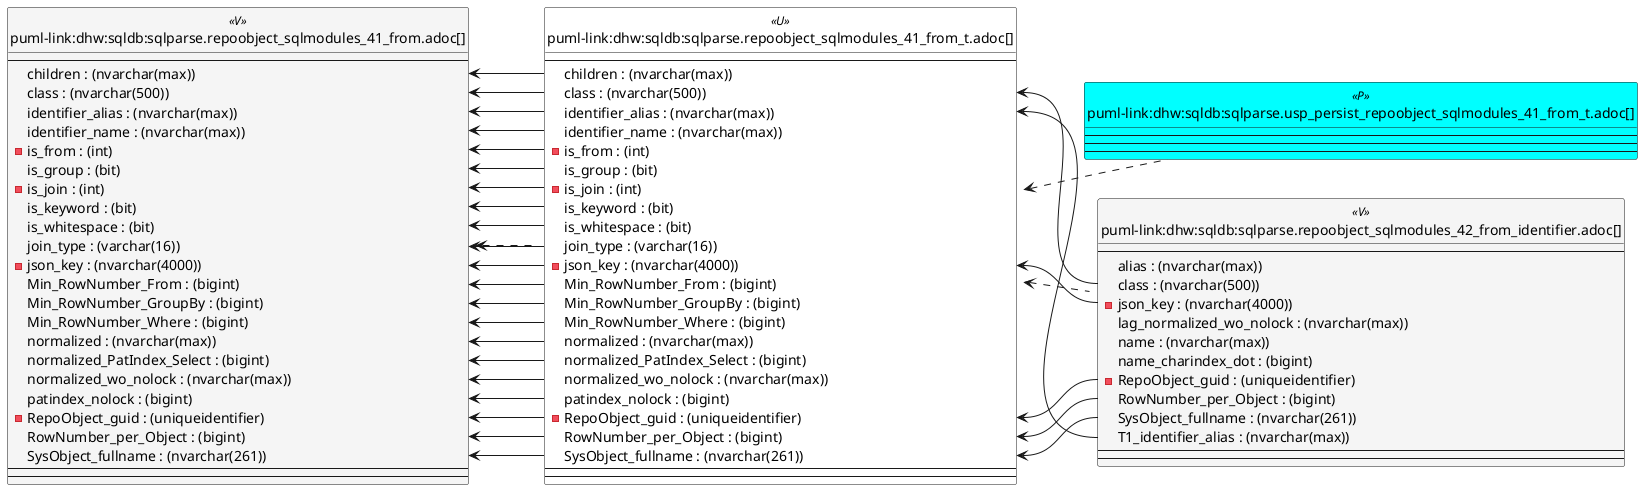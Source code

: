 @startuml
left to right direction
'top to bottom direction
hide circle
'avoide "." issues:
set namespaceSeparator none


skinparam class {
  BackgroundColor White
  BackgroundColor<<FN>> Yellow
  BackgroundColor<<FS>> Yellow
  BackgroundColor<<FT>> LightGray
  BackgroundColor<<IF>> Yellow
  BackgroundColor<<IS>> Yellow
  BackgroundColor<<P>> Aqua
  BackgroundColor<<PC>> Aqua
  BackgroundColor<<SN>> Yellow
  BackgroundColor<<SO>> SlateBlue
  BackgroundColor<<TF>> LightGray
  BackgroundColor<<TR>> Tomato
  BackgroundColor<<U>> White
  BackgroundColor<<V>> WhiteSmoke
  BackgroundColor<<X>> Aqua
  BackgroundColor<<external>> AliceBlue
}


entity "puml-link:dhw:sqldb:sqlparse.repoobject_sqlmodules_41_from.adoc[]" as sqlparse.RepoObject_SqlModules_41_from << V >> {
  --
  children : (nvarchar(max))
  class : (nvarchar(500))
  identifier_alias : (nvarchar(max))
  identifier_name : (nvarchar(max))
  - is_from : (int)
  is_group : (bit)
  - is_join : (int)
  is_keyword : (bit)
  is_whitespace : (bit)
  join_type : (varchar(16))
  - json_key : (nvarchar(4000))
  Min_RowNumber_From : (bigint)
  Min_RowNumber_GroupBy : (bigint)
  Min_RowNumber_Where : (bigint)
  normalized : (nvarchar(max))
  normalized_PatIndex_Select : (bigint)
  normalized_wo_nolock : (nvarchar(max))
  patindex_nolock : (bigint)
  - RepoObject_guid : (uniqueidentifier)
  RowNumber_per_Object : (bigint)
  SysObject_fullname : (nvarchar(261))
  --
  --
}

entity "puml-link:dhw:sqldb:sqlparse.repoobject_sqlmodules_41_from_t.adoc[]" as sqlparse.RepoObject_SqlModules_41_from_T << U >> {
  --
  children : (nvarchar(max))
  class : (nvarchar(500))
  identifier_alias : (nvarchar(max))
  identifier_name : (nvarchar(max))
  - is_from : (int)
  is_group : (bit)
  - is_join : (int)
  is_keyword : (bit)
  is_whitespace : (bit)
  join_type : (varchar(16))
  - json_key : (nvarchar(4000))
  Min_RowNumber_From : (bigint)
  Min_RowNumber_GroupBy : (bigint)
  Min_RowNumber_Where : (bigint)
  normalized : (nvarchar(max))
  normalized_PatIndex_Select : (bigint)
  normalized_wo_nolock : (nvarchar(max))
  patindex_nolock : (bigint)
  - RepoObject_guid : (uniqueidentifier)
  RowNumber_per_Object : (bigint)
  SysObject_fullname : (nvarchar(261))
  --
  --
}

entity "puml-link:dhw:sqldb:sqlparse.repoobject_sqlmodules_42_from_identifier.adoc[]" as sqlparse.RepoObject_SqlModules_42_from_Identifier << V >> {
  --
  alias : (nvarchar(max))
  class : (nvarchar(500))
  - json_key : (nvarchar(4000))
  lag_normalized_wo_nolock : (nvarchar(max))
  name : (nvarchar(max))
  name_charindex_dot : (bigint)
  - RepoObject_guid : (uniqueidentifier)
  RowNumber_per_Object : (bigint)
  SysObject_fullname : (nvarchar(261))
  T1_identifier_alias : (nvarchar(max))
  --
  --
}

entity "puml-link:dhw:sqldb:sqlparse.usp_persist_repoobject_sqlmodules_41_from_t.adoc[]" as sqlparse.usp_PERSIST_RepoObject_SqlModules_41_from_T << P >> {
  --
  --
  --
}

sqlparse.RepoObject_SqlModules_41_from <.. sqlparse.RepoObject_SqlModules_41_from_T
sqlparse.RepoObject_SqlModules_41_from_T <.. sqlparse.RepoObject_SqlModules_42_from_Identifier
sqlparse.RepoObject_SqlModules_41_from_T <.. sqlparse.usp_PERSIST_RepoObject_SqlModules_41_from_T
"sqlparse.RepoObject_SqlModules_41_from::children" <-- "sqlparse.RepoObject_SqlModules_41_from_T::children"
"sqlparse.RepoObject_SqlModules_41_from::class" <-- "sqlparse.RepoObject_SqlModules_41_from_T::class"
"sqlparse.RepoObject_SqlModules_41_from::identifier_alias" <-- "sqlparse.RepoObject_SqlModules_41_from_T::identifier_alias"
"sqlparse.RepoObject_SqlModules_41_from::identifier_name" <-- "sqlparse.RepoObject_SqlModules_41_from_T::identifier_name"
"sqlparse.RepoObject_SqlModules_41_from::is_from" <-- "sqlparse.RepoObject_SqlModules_41_from_T::is_from"
"sqlparse.RepoObject_SqlModules_41_from::is_group" <-- "sqlparse.RepoObject_SqlModules_41_from_T::is_group"
"sqlparse.RepoObject_SqlModules_41_from::is_join" <-- "sqlparse.RepoObject_SqlModules_41_from_T::is_join"
"sqlparse.RepoObject_SqlModules_41_from::is_keyword" <-- "sqlparse.RepoObject_SqlModules_41_from_T::is_keyword"
"sqlparse.RepoObject_SqlModules_41_from::is_whitespace" <-- "sqlparse.RepoObject_SqlModules_41_from_T::is_whitespace"
"sqlparse.RepoObject_SqlModules_41_from::join_type" <-- "sqlparse.RepoObject_SqlModules_41_from_T::join_type"
"sqlparse.RepoObject_SqlModules_41_from::json_key" <-- "sqlparse.RepoObject_SqlModules_41_from_T::json_key"
"sqlparse.RepoObject_SqlModules_41_from::Min_RowNumber_From" <-- "sqlparse.RepoObject_SqlModules_41_from_T::Min_RowNumber_From"
"sqlparse.RepoObject_SqlModules_41_from::Min_RowNumber_GroupBy" <-- "sqlparse.RepoObject_SqlModules_41_from_T::Min_RowNumber_GroupBy"
"sqlparse.RepoObject_SqlModules_41_from::Min_RowNumber_Where" <-- "sqlparse.RepoObject_SqlModules_41_from_T::Min_RowNumber_Where"
"sqlparse.RepoObject_SqlModules_41_from::normalized" <-- "sqlparse.RepoObject_SqlModules_41_from_T::normalized"
"sqlparse.RepoObject_SqlModules_41_from::normalized_PatIndex_Select" <-- "sqlparse.RepoObject_SqlModules_41_from_T::normalized_PatIndex_Select"
"sqlparse.RepoObject_SqlModules_41_from::normalized_wo_nolock" <-- "sqlparse.RepoObject_SqlModules_41_from_T::normalized_wo_nolock"
"sqlparse.RepoObject_SqlModules_41_from::patindex_nolock" <-- "sqlparse.RepoObject_SqlModules_41_from_T::patindex_nolock"
"sqlparse.RepoObject_SqlModules_41_from::RepoObject_guid" <-- "sqlparse.RepoObject_SqlModules_41_from_T::RepoObject_guid"
"sqlparse.RepoObject_SqlModules_41_from::RowNumber_per_Object" <-- "sqlparse.RepoObject_SqlModules_41_from_T::RowNumber_per_Object"
"sqlparse.RepoObject_SqlModules_41_from::SysObject_fullname" <-- "sqlparse.RepoObject_SqlModules_41_from_T::SysObject_fullname"
"sqlparse.RepoObject_SqlModules_41_from_T::class" <-- "sqlparse.RepoObject_SqlModules_42_from_Identifier::class"
"sqlparse.RepoObject_SqlModules_41_from_T::identifier_alias" <-- "sqlparse.RepoObject_SqlModules_42_from_Identifier::T1_identifier_alias"
"sqlparse.RepoObject_SqlModules_41_from_T::json_key" <-- "sqlparse.RepoObject_SqlModules_42_from_Identifier::json_key"
"sqlparse.RepoObject_SqlModules_41_from_T::RepoObject_guid" <-- "sqlparse.RepoObject_SqlModules_42_from_Identifier::RepoObject_guid"
"sqlparse.RepoObject_SqlModules_41_from_T::RowNumber_per_Object" <-- "sqlparse.RepoObject_SqlModules_42_from_Identifier::RowNumber_per_Object"
"sqlparse.RepoObject_SqlModules_41_from_T::SysObject_fullname" <-- "sqlparse.RepoObject_SqlModules_42_from_Identifier::SysObject_fullname"
@enduml

